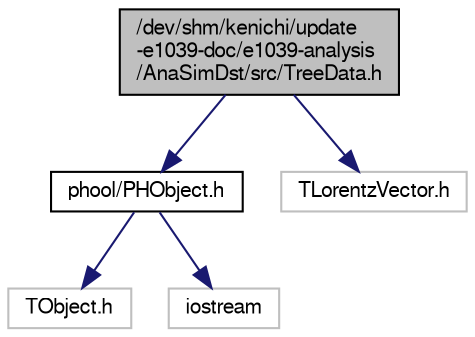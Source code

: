digraph "/dev/shm/kenichi/update-e1039-doc/e1039-analysis/AnaSimDst/src/TreeData.h"
{
  bgcolor="transparent";
  edge [fontname="FreeSans",fontsize="10",labelfontname="FreeSans",labelfontsize="10"];
  node [fontname="FreeSans",fontsize="10",shape=record];
  Node1 [label="/dev/shm/kenichi/update\l-e1039-doc/e1039-analysis\l/AnaSimDst/src/TreeData.h",height=0.2,width=0.4,color="black", fillcolor="grey75", style="filled" fontcolor="black"];
  Node1 -> Node2 [color="midnightblue",fontsize="10",style="solid",fontname="FreeSans"];
  Node2 [label="phool/PHObject.h",height=0.2,width=0.4,color="black",URL="$df/d32/PHObject_8h.html"];
  Node2 -> Node3 [color="midnightblue",fontsize="10",style="solid",fontname="FreeSans"];
  Node3 [label="TObject.h",height=0.2,width=0.4,color="grey75"];
  Node2 -> Node4 [color="midnightblue",fontsize="10",style="solid",fontname="FreeSans"];
  Node4 [label="iostream",height=0.2,width=0.4,color="grey75"];
  Node1 -> Node5 [color="midnightblue",fontsize="10",style="solid",fontname="FreeSans"];
  Node5 [label="TLorentzVector.h",height=0.2,width=0.4,color="grey75"];
}
